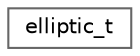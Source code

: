 digraph "Graphical Class Hierarchy"
{
 // LATEX_PDF_SIZE
  bgcolor="transparent";
  edge [fontname=Helvetica,fontsize=10,labelfontname=Helvetica,labelfontsize=10];
  node [fontname=Helvetica,fontsize=10,shape=box,height=0.2,width=0.4];
  rankdir="LR";
  Node0 [id="Node000000",label="elliptic_t",height=0.2,width=0.4,color="grey40", fillcolor="white", style="filled",URL="$structelliptic__t.html",tooltip=" "];
}
